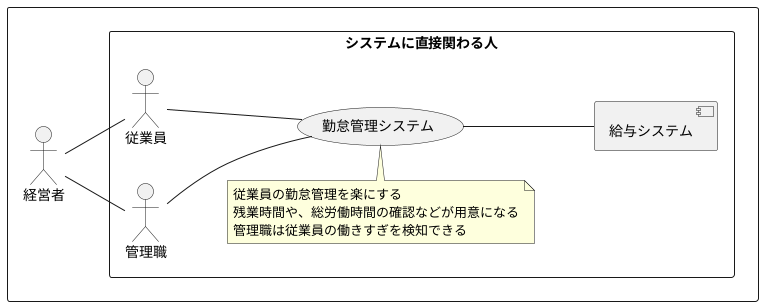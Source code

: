 @startuml
left to right direction
rectangle {
    Actor 経営者
    rectangle システムに直接関わる人{
        Actor 従業員
        Actor 管理職
        経営者 -- 従業員
        経営者 -- 管理職

        usecase (勤怠管理システム) as core
        component 給与システム as payrol

        従業員 -- core
        管理職 -- core
        core -- payrol

        note top of core
            従業員の勤怠管理を楽にする
            残業時間や、総労働時間の確認などが用意になる
            管理職は従業員の働きすぎを検知できる
        end note
    }
}
@enduml